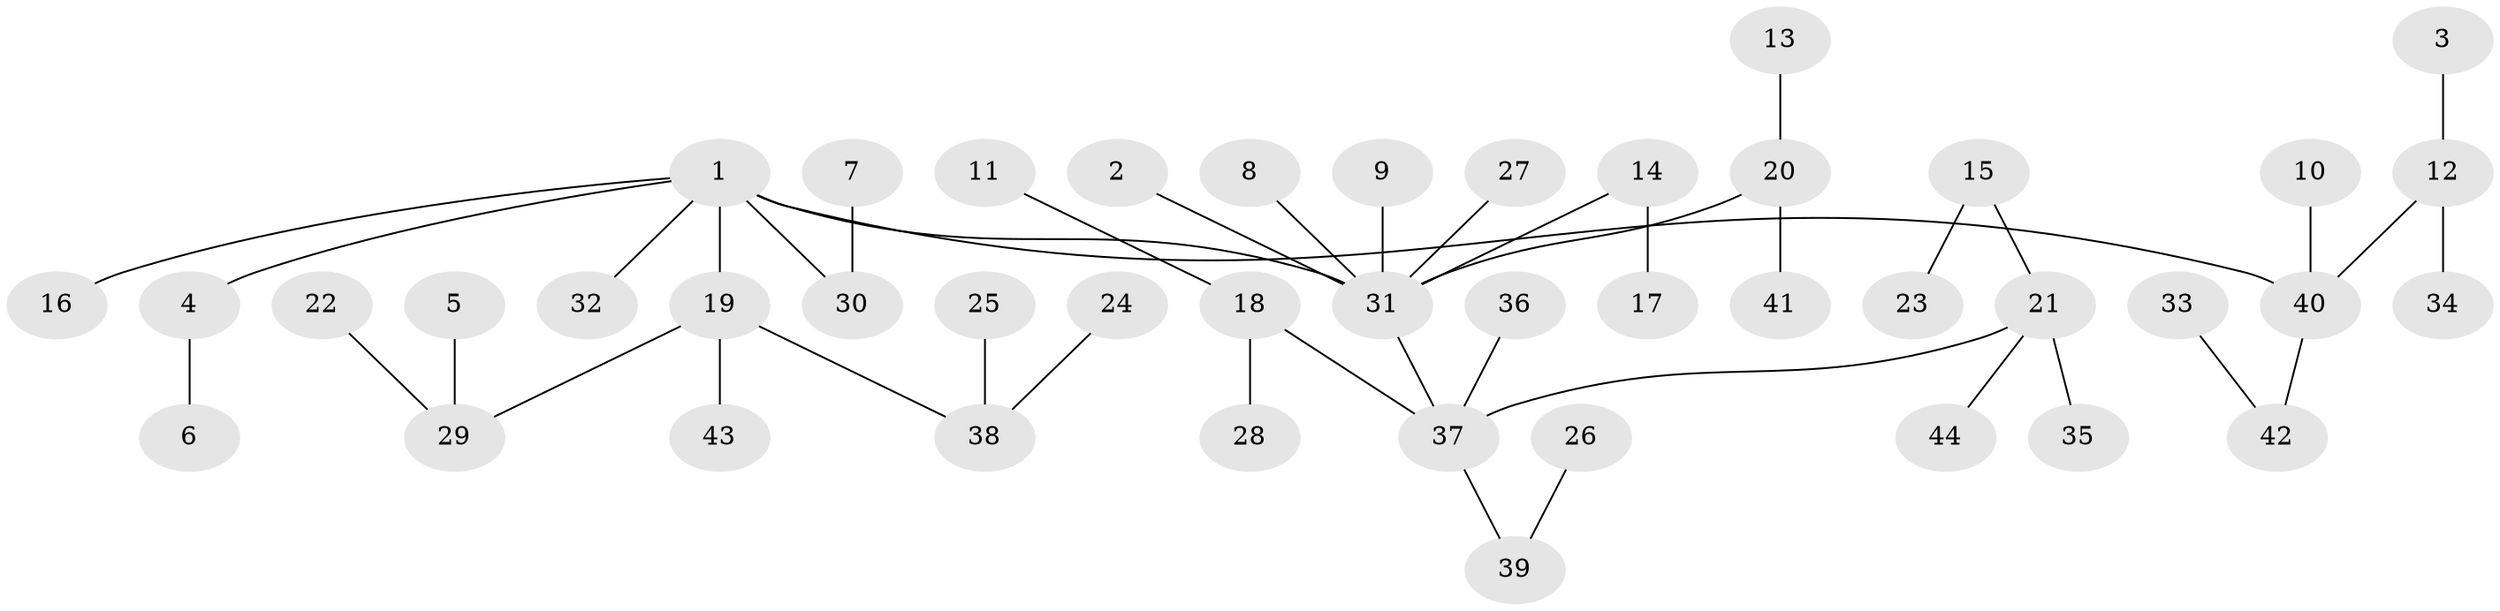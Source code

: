 // original degree distribution, {5: 0.022988505747126436, 9: 0.011494252873563218, 7: 0.011494252873563218, 1: 0.5172413793103449, 4: 0.09195402298850575, 3: 0.10344827586206896, 2: 0.2413793103448276}
// Generated by graph-tools (version 1.1) at 2025/26/03/09/25 03:26:29]
// undirected, 44 vertices, 43 edges
graph export_dot {
graph [start="1"]
  node [color=gray90,style=filled];
  1;
  2;
  3;
  4;
  5;
  6;
  7;
  8;
  9;
  10;
  11;
  12;
  13;
  14;
  15;
  16;
  17;
  18;
  19;
  20;
  21;
  22;
  23;
  24;
  25;
  26;
  27;
  28;
  29;
  30;
  31;
  32;
  33;
  34;
  35;
  36;
  37;
  38;
  39;
  40;
  41;
  42;
  43;
  44;
  1 -- 4 [weight=1.0];
  1 -- 16 [weight=1.0];
  1 -- 19 [weight=1.0];
  1 -- 30 [weight=1.0];
  1 -- 31 [weight=1.0];
  1 -- 32 [weight=1.0];
  1 -- 40 [weight=1.0];
  2 -- 31 [weight=1.0];
  3 -- 12 [weight=1.0];
  4 -- 6 [weight=1.0];
  5 -- 29 [weight=1.0];
  7 -- 30 [weight=1.0];
  8 -- 31 [weight=1.0];
  9 -- 31 [weight=1.0];
  10 -- 40 [weight=1.0];
  11 -- 18 [weight=1.0];
  12 -- 34 [weight=1.0];
  12 -- 40 [weight=1.0];
  13 -- 20 [weight=1.0];
  14 -- 17 [weight=1.0];
  14 -- 31 [weight=1.0];
  15 -- 21 [weight=1.0];
  15 -- 23 [weight=1.0];
  18 -- 28 [weight=1.0];
  18 -- 37 [weight=1.0];
  19 -- 29 [weight=1.0];
  19 -- 38 [weight=1.0];
  19 -- 43 [weight=1.0];
  20 -- 31 [weight=1.0];
  20 -- 41 [weight=1.0];
  21 -- 35 [weight=1.0];
  21 -- 37 [weight=1.0];
  21 -- 44 [weight=1.0];
  22 -- 29 [weight=1.0];
  24 -- 38 [weight=1.0];
  25 -- 38 [weight=1.0];
  26 -- 39 [weight=1.0];
  27 -- 31 [weight=1.0];
  31 -- 37 [weight=1.0];
  33 -- 42 [weight=1.0];
  36 -- 37 [weight=1.0];
  37 -- 39 [weight=1.0];
  40 -- 42 [weight=1.0];
}
